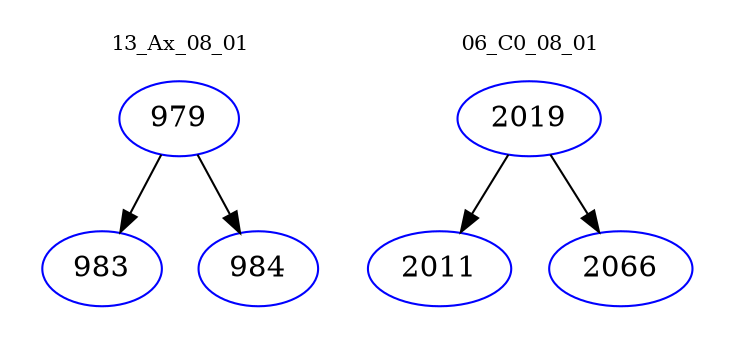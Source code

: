 digraph{
subgraph cluster_0 {
color = white
label = "13_Ax_08_01";
fontsize=10;
T0_979 [label="979", color="blue"]
T0_979 -> T0_983 [color="black"]
T0_983 [label="983", color="blue"]
T0_979 -> T0_984 [color="black"]
T0_984 [label="984", color="blue"]
}
subgraph cluster_1 {
color = white
label = "06_C0_08_01";
fontsize=10;
T1_2019 [label="2019", color="blue"]
T1_2019 -> T1_2011 [color="black"]
T1_2011 [label="2011", color="blue"]
T1_2019 -> T1_2066 [color="black"]
T1_2066 [label="2066", color="blue"]
}
}
